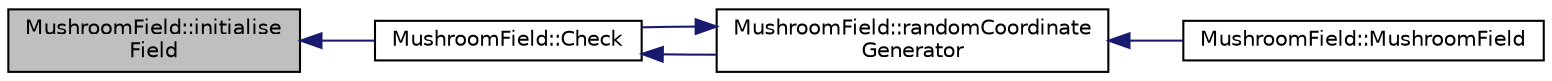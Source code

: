 digraph "MushroomField::initialiseField"
{
  edge [fontname="Helvetica",fontsize="10",labelfontname="Helvetica",labelfontsize="10"];
  node [fontname="Helvetica",fontsize="10",shape=record];
  rankdir="LR";
  Node20 [label="MushroomField::initialise\lField",height=0.2,width=0.4,color="black", fillcolor="grey75", style="filled", fontcolor="black"];
  Node20 -> Node21 [dir="back",color="midnightblue",fontsize="10",style="solid",fontname="Helvetica"];
  Node21 [label="MushroomField::Check",height=0.2,width=0.4,color="black", fillcolor="white", style="filled",URL="$class_mushroom_field.html#a8f5280014366536ac0ea12ed2cc6a1cb",tooltip="Checks if the 2D locations of each mushroom is in the same position. "];
  Node21 -> Node22 [dir="back",color="midnightblue",fontsize="10",style="solid",fontname="Helvetica"];
  Node22 [label="MushroomField::randomCoordinate\lGenerator",height=0.2,width=0.4,color="black", fillcolor="white", style="filled",URL="$class_mushroom_field.html#afe6c8d9e299324560fa7ad9d1727975d",tooltip="Generates random x,y numbers within the specified range. "];
  Node22 -> Node23 [dir="back",color="midnightblue",fontsize="10",style="solid",fontname="Helvetica"];
  Node23 [label="MushroomField::MushroomField",height=0.2,width=0.4,color="black", fillcolor="white", style="filled",URL="$class_mushroom_field.html#a5b67899e2cff29b96a4a49eb30851bdc",tooltip="Generates a field randomly placed mushrooms. "];
  Node22 -> Node21 [dir="back",color="midnightblue",fontsize="10",style="solid",fontname="Helvetica"];
}
